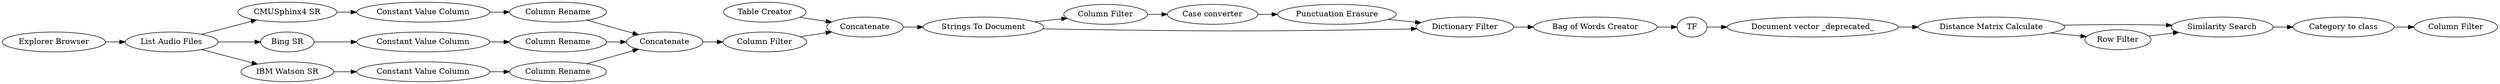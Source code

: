 digraph {
	5 [label="CMUSphinx4 SR"]
	7 [label="List Audio Files"]
	13 [label="Bing SR"]
	14 [label="IBM Watson SR"]
	15 [label="Constant Value Column"]
	16 [label="Constant Value Column"]
	17 [label="Constant Value Column"]
	18 [label="Column Rename"]
	19 [label="Column Rename"]
	20 [label="Column Rename"]
	22 [label="Strings To Document"]
	23 [label="Table Creator"]
	24 [label="Column Filter"]
	25 [label=Concatenate]
	26 [label="Column Filter"]
	37 [label="Bag of Words Creator"]
	27 [label="Case converter"]
	30 [label="Punctuation Erasure"]
	43 [label=TF]
	52 [label="Document vector _deprecated_"]
	53 [label="Distance Matrix Calculate"]
	54 [label="Similarity Search"]
	55 [label="Row Filter"]
	56 [label="Dictionary Filter"]
	57 [label="Category to class"]
	58 [label="Column Filter"]
	59 [label="Explorer Browser"]
	61 [label=Concatenate]
	27 -> 30
	5 -> 15
	7 -> 5
	7 -> 14
	7 -> 13
	13 -> 16
	14 -> 17
	15 -> 18
	16 -> 19
	17 -> 20
	18 -> 61
	19 -> 61
	20 -> 61
	22 -> 26
	22 -> 56
	23 -> 25
	24 -> 25
	25 -> 22
	26 -> 27
	37 -> 43
	30 -> 56
	43 -> 52
	52 -> 53
	53 -> 55
	53 -> 54
	54 -> 57
	55 -> 54
	56 -> 37
	57 -> 58
	59 -> 7
	61 -> 24
	rankdir=LR
}
